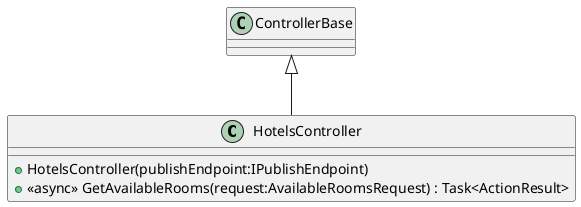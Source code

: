 @startuml
class HotelsController {
    + HotelsController(publishEndpoint:IPublishEndpoint)
    + <<async>> GetAvailableRooms(request:AvailableRoomsRequest) : Task<ActionResult>
}
ControllerBase <|-- HotelsController
@enduml
